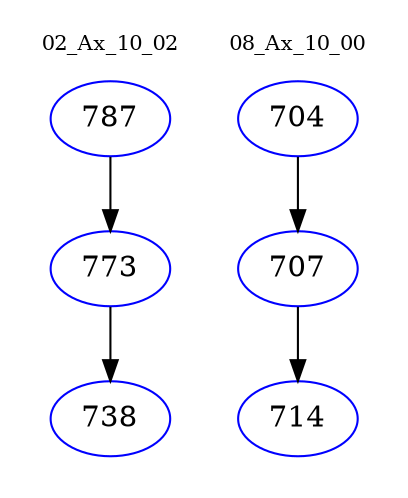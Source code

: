 digraph{
subgraph cluster_0 {
color = white
label = "02_Ax_10_02";
fontsize=10;
T0_787 [label="787", color="blue"]
T0_787 -> T0_773 [color="black"]
T0_773 [label="773", color="blue"]
T0_773 -> T0_738 [color="black"]
T0_738 [label="738", color="blue"]
}
subgraph cluster_1 {
color = white
label = "08_Ax_10_00";
fontsize=10;
T1_704 [label="704", color="blue"]
T1_704 -> T1_707 [color="black"]
T1_707 [label="707", color="blue"]
T1_707 -> T1_714 [color="black"]
T1_714 [label="714", color="blue"]
}
}
